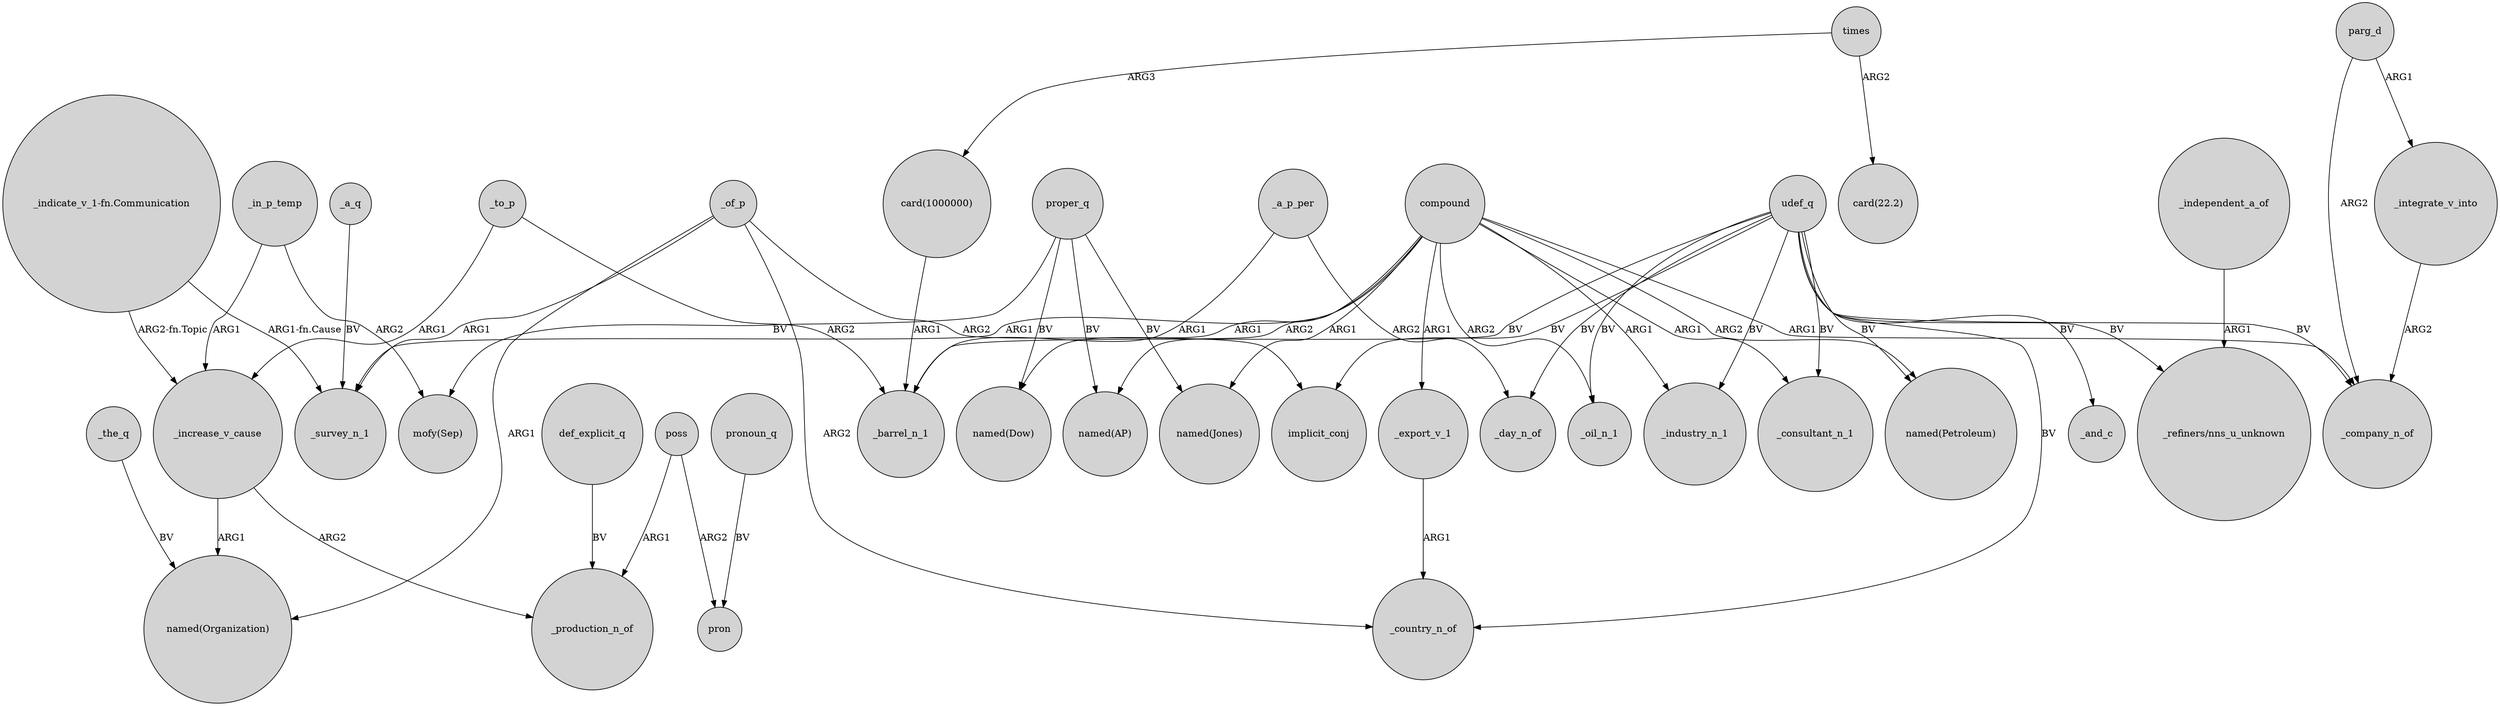 digraph {
	node [shape=circle style=filled]
	_the_q -> "named(Organization)" [label=BV]
	_of_p -> _country_n_of [label=ARG2]
	_of_p -> _survey_n_1 [label=ARG1]
	_a_p_per -> _day_n_of [label=ARG2]
	poss -> pron [label=ARG2]
	_to_p -> _increase_v_cause [label=ARG1]
	proper_q -> "named(AP)" [label=BV]
	"card(1000000)" -> _barrel_n_1 [label=ARG1]
	compound -> _survey_n_1 [label=ARG1]
	proper_q -> "named(Dow)" [label=BV]
	compound -> _industry_n_1 [label=ARG1]
	_increase_v_cause -> _production_n_of [label=ARG2]
	udef_q -> _day_n_of [label=BV]
	proper_q -> "mofy(Sep)" [label=BV]
	parg_d -> _integrate_v_into [label=ARG1]
	udef_q -> implicit_conj [label=BV]
	_of_p -> "named(Organization)" [label=ARG1]
	_increase_v_cause -> "named(Organization)" [label=ARG1]
	_a_q -> _survey_n_1 [label=BV]
	compound -> _consultant_n_1 [label=ARG1]
	compound -> "named(Petroleum)" [label=ARG2]
	compound -> _company_n_of [label=ARG1]
	compound -> _oil_n_1 [label=ARG2]
	udef_q -> _country_n_of [label=BV]
	pronoun_q -> pron [label=BV]
	proper_q -> "named(Jones)" [label=BV]
	def_explicit_q -> _production_n_of [label=BV]
	poss -> _production_n_of [label=ARG1]
	_a_p_per -> _barrel_n_1 [label=ARG1]
	_integrate_v_into -> _company_n_of [label=ARG2]
	_to_p -> _barrel_n_1 [label=ARG2]
	_export_v_1 -> _country_n_of [label=ARG1]
	times -> "card(1000000)" [label=ARG3]
	_in_p_temp -> _increase_v_cause [label=ARG1]
	compound -> _export_v_1 [label=ARG1]
	parg_d -> _company_n_of [label=ARG2]
	udef_q -> "named(Petroleum)" [label=BV]
	times -> "card(22.2)" [label=ARG2]
	"_indicate_v_1-fn.Communication" -> _increase_v_cause [label="ARG2-fn.Topic"]
	udef_q -> _consultant_n_1 [label=BV]
	udef_q -> _oil_n_1 [label=BV]
	"_indicate_v_1-fn.Communication" -> _survey_n_1 [label="ARG1-fn.Cause"]
	_of_p -> implicit_conj [label=ARG2]
	compound -> "named(Dow)" [label=ARG1]
	udef_q -> _barrel_n_1 [label=BV]
	udef_q -> _company_n_of [label=BV]
	compound -> "named(AP)" [label=ARG2]
	udef_q -> "_refiners/nns_u_unknown" [label=BV]
	udef_q -> _and_c [label=BV]
	compound -> "named(Jones)" [label=ARG1]
	_in_p_temp -> "mofy(Sep)" [label=ARG2]
	udef_q -> _industry_n_1 [label=BV]
	_independent_a_of -> "_refiners/nns_u_unknown" [label=ARG1]
}
